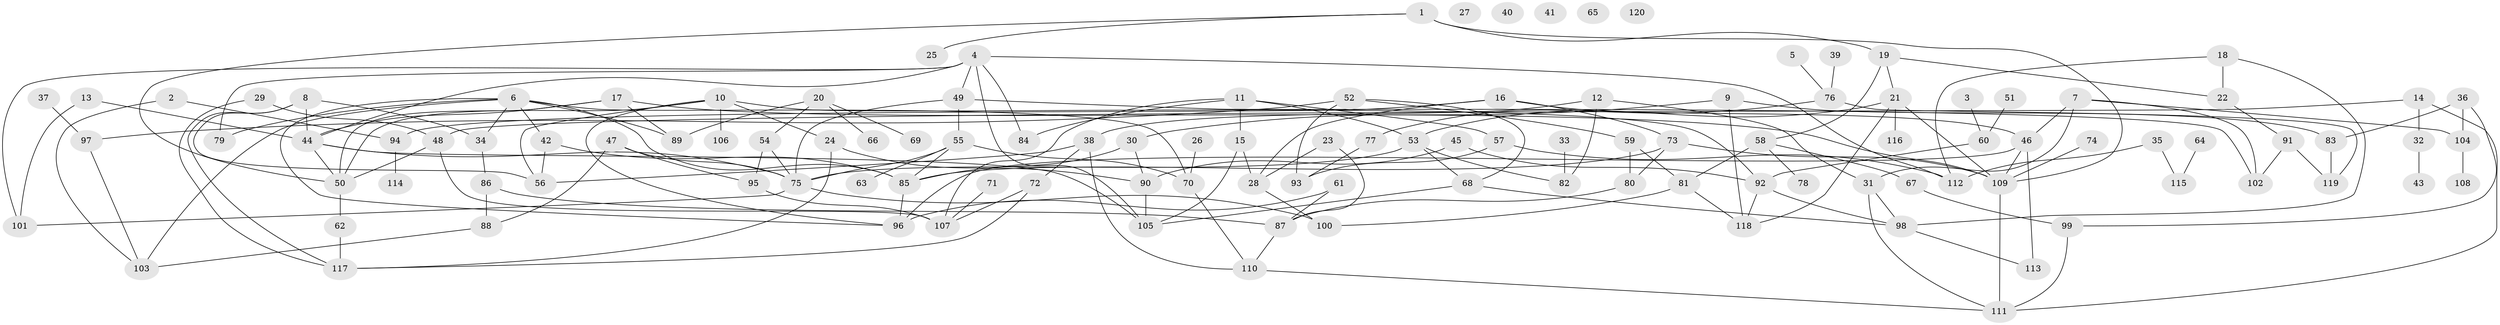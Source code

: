 // coarse degree distribution, {7: 0.07317073170731707, 3: 0.2073170731707317, 1: 0.1951219512195122, 8: 0.024390243902439025, 5: 0.14634146341463414, 6: 0.07317073170731707, 4: 0.12195121951219512, 2: 0.07317073170731707, 0: 0.06097560975609756, 9: 0.012195121951219513, 10: 0.012195121951219513}
// Generated by graph-tools (version 1.1) at 2025/23/03/03/25 07:23:25]
// undirected, 120 vertices, 186 edges
graph export_dot {
graph [start="1"]
  node [color=gray90,style=filled];
  1;
  2;
  3;
  4;
  5;
  6;
  7;
  8;
  9;
  10;
  11;
  12;
  13;
  14;
  15;
  16;
  17;
  18;
  19;
  20;
  21;
  22;
  23;
  24;
  25;
  26;
  27;
  28;
  29;
  30;
  31;
  32;
  33;
  34;
  35;
  36;
  37;
  38;
  39;
  40;
  41;
  42;
  43;
  44;
  45;
  46;
  47;
  48;
  49;
  50;
  51;
  52;
  53;
  54;
  55;
  56;
  57;
  58;
  59;
  60;
  61;
  62;
  63;
  64;
  65;
  66;
  67;
  68;
  69;
  70;
  71;
  72;
  73;
  74;
  75;
  76;
  77;
  78;
  79;
  80;
  81;
  82;
  83;
  84;
  85;
  86;
  87;
  88;
  89;
  90;
  91;
  92;
  93;
  94;
  95;
  96;
  97;
  98;
  99;
  100;
  101;
  102;
  103;
  104;
  105;
  106;
  107;
  108;
  109;
  110;
  111;
  112;
  113;
  114;
  115;
  116;
  117;
  118;
  119;
  120;
  1 -- 19;
  1 -- 25;
  1 -- 50;
  1 -- 109;
  2 -- 94;
  2 -- 103;
  3 -- 60;
  4 -- 44;
  4 -- 49;
  4 -- 79;
  4 -- 84;
  4 -- 101;
  4 -- 105;
  4 -- 112;
  5 -- 76;
  6 -- 34;
  6 -- 42;
  6 -- 70;
  6 -- 79;
  6 -- 85;
  6 -- 89;
  6 -- 96;
  6 -- 103;
  7 -- 31;
  7 -- 46;
  7 -- 102;
  7 -- 104;
  8 -- 34;
  8 -- 44;
  8 -- 56;
  8 -- 117;
  9 -- 30;
  9 -- 83;
  9 -- 118;
  10 -- 24;
  10 -- 50;
  10 -- 56;
  10 -- 92;
  10 -- 96;
  10 -- 106;
  11 -- 15;
  11 -- 53;
  11 -- 57;
  11 -- 84;
  11 -- 107;
  12 -- 31;
  12 -- 38;
  12 -- 82;
  13 -- 44;
  13 -- 101;
  14 -- 32;
  14 -- 48;
  14 -- 111;
  15 -- 28;
  15 -- 105;
  16 -- 28;
  16 -- 46;
  16 -- 73;
  16 -- 94;
  17 -- 44;
  17 -- 50;
  17 -- 89;
  17 -- 109;
  18 -- 22;
  18 -- 98;
  18 -- 112;
  19 -- 21;
  19 -- 22;
  19 -- 58;
  20 -- 54;
  20 -- 66;
  20 -- 69;
  20 -- 89;
  21 -- 53;
  21 -- 109;
  21 -- 116;
  21 -- 118;
  22 -- 91;
  23 -- 28;
  23 -- 87;
  24 -- 90;
  24 -- 117;
  26 -- 70;
  28 -- 100;
  29 -- 48;
  29 -- 117;
  30 -- 85;
  30 -- 90;
  31 -- 98;
  31 -- 111;
  32 -- 43;
  33 -- 82;
  34 -- 86;
  35 -- 112;
  35 -- 115;
  36 -- 83;
  36 -- 99;
  36 -- 104;
  37 -- 97;
  38 -- 56;
  38 -- 72;
  38 -- 110;
  39 -- 76;
  42 -- 56;
  42 -- 85;
  44 -- 50;
  44 -- 75;
  44 -- 105;
  45 -- 90;
  45 -- 92;
  46 -- 96;
  46 -- 109;
  46 -- 113;
  47 -- 75;
  47 -- 88;
  47 -- 95;
  48 -- 50;
  48 -- 107;
  49 -- 55;
  49 -- 75;
  49 -- 102;
  50 -- 62;
  51 -- 60;
  52 -- 59;
  52 -- 68;
  52 -- 93;
  52 -- 97;
  53 -- 68;
  53 -- 75;
  53 -- 82;
  54 -- 75;
  54 -- 95;
  55 -- 63;
  55 -- 70;
  55 -- 75;
  55 -- 85;
  57 -- 93;
  57 -- 112;
  58 -- 67;
  58 -- 78;
  58 -- 81;
  59 -- 80;
  59 -- 81;
  60 -- 92;
  61 -- 87;
  61 -- 96;
  62 -- 117;
  64 -- 115;
  67 -- 99;
  68 -- 98;
  68 -- 105;
  70 -- 110;
  71 -- 107;
  72 -- 107;
  72 -- 117;
  73 -- 80;
  73 -- 85;
  73 -- 109;
  74 -- 109;
  75 -- 100;
  75 -- 101;
  76 -- 77;
  76 -- 119;
  77 -- 93;
  80 -- 87;
  81 -- 100;
  81 -- 118;
  83 -- 119;
  85 -- 96;
  86 -- 87;
  86 -- 88;
  87 -- 110;
  88 -- 103;
  90 -- 105;
  91 -- 102;
  91 -- 119;
  92 -- 98;
  92 -- 118;
  94 -- 114;
  95 -- 107;
  97 -- 103;
  98 -- 113;
  99 -- 111;
  104 -- 108;
  109 -- 111;
  110 -- 111;
}
